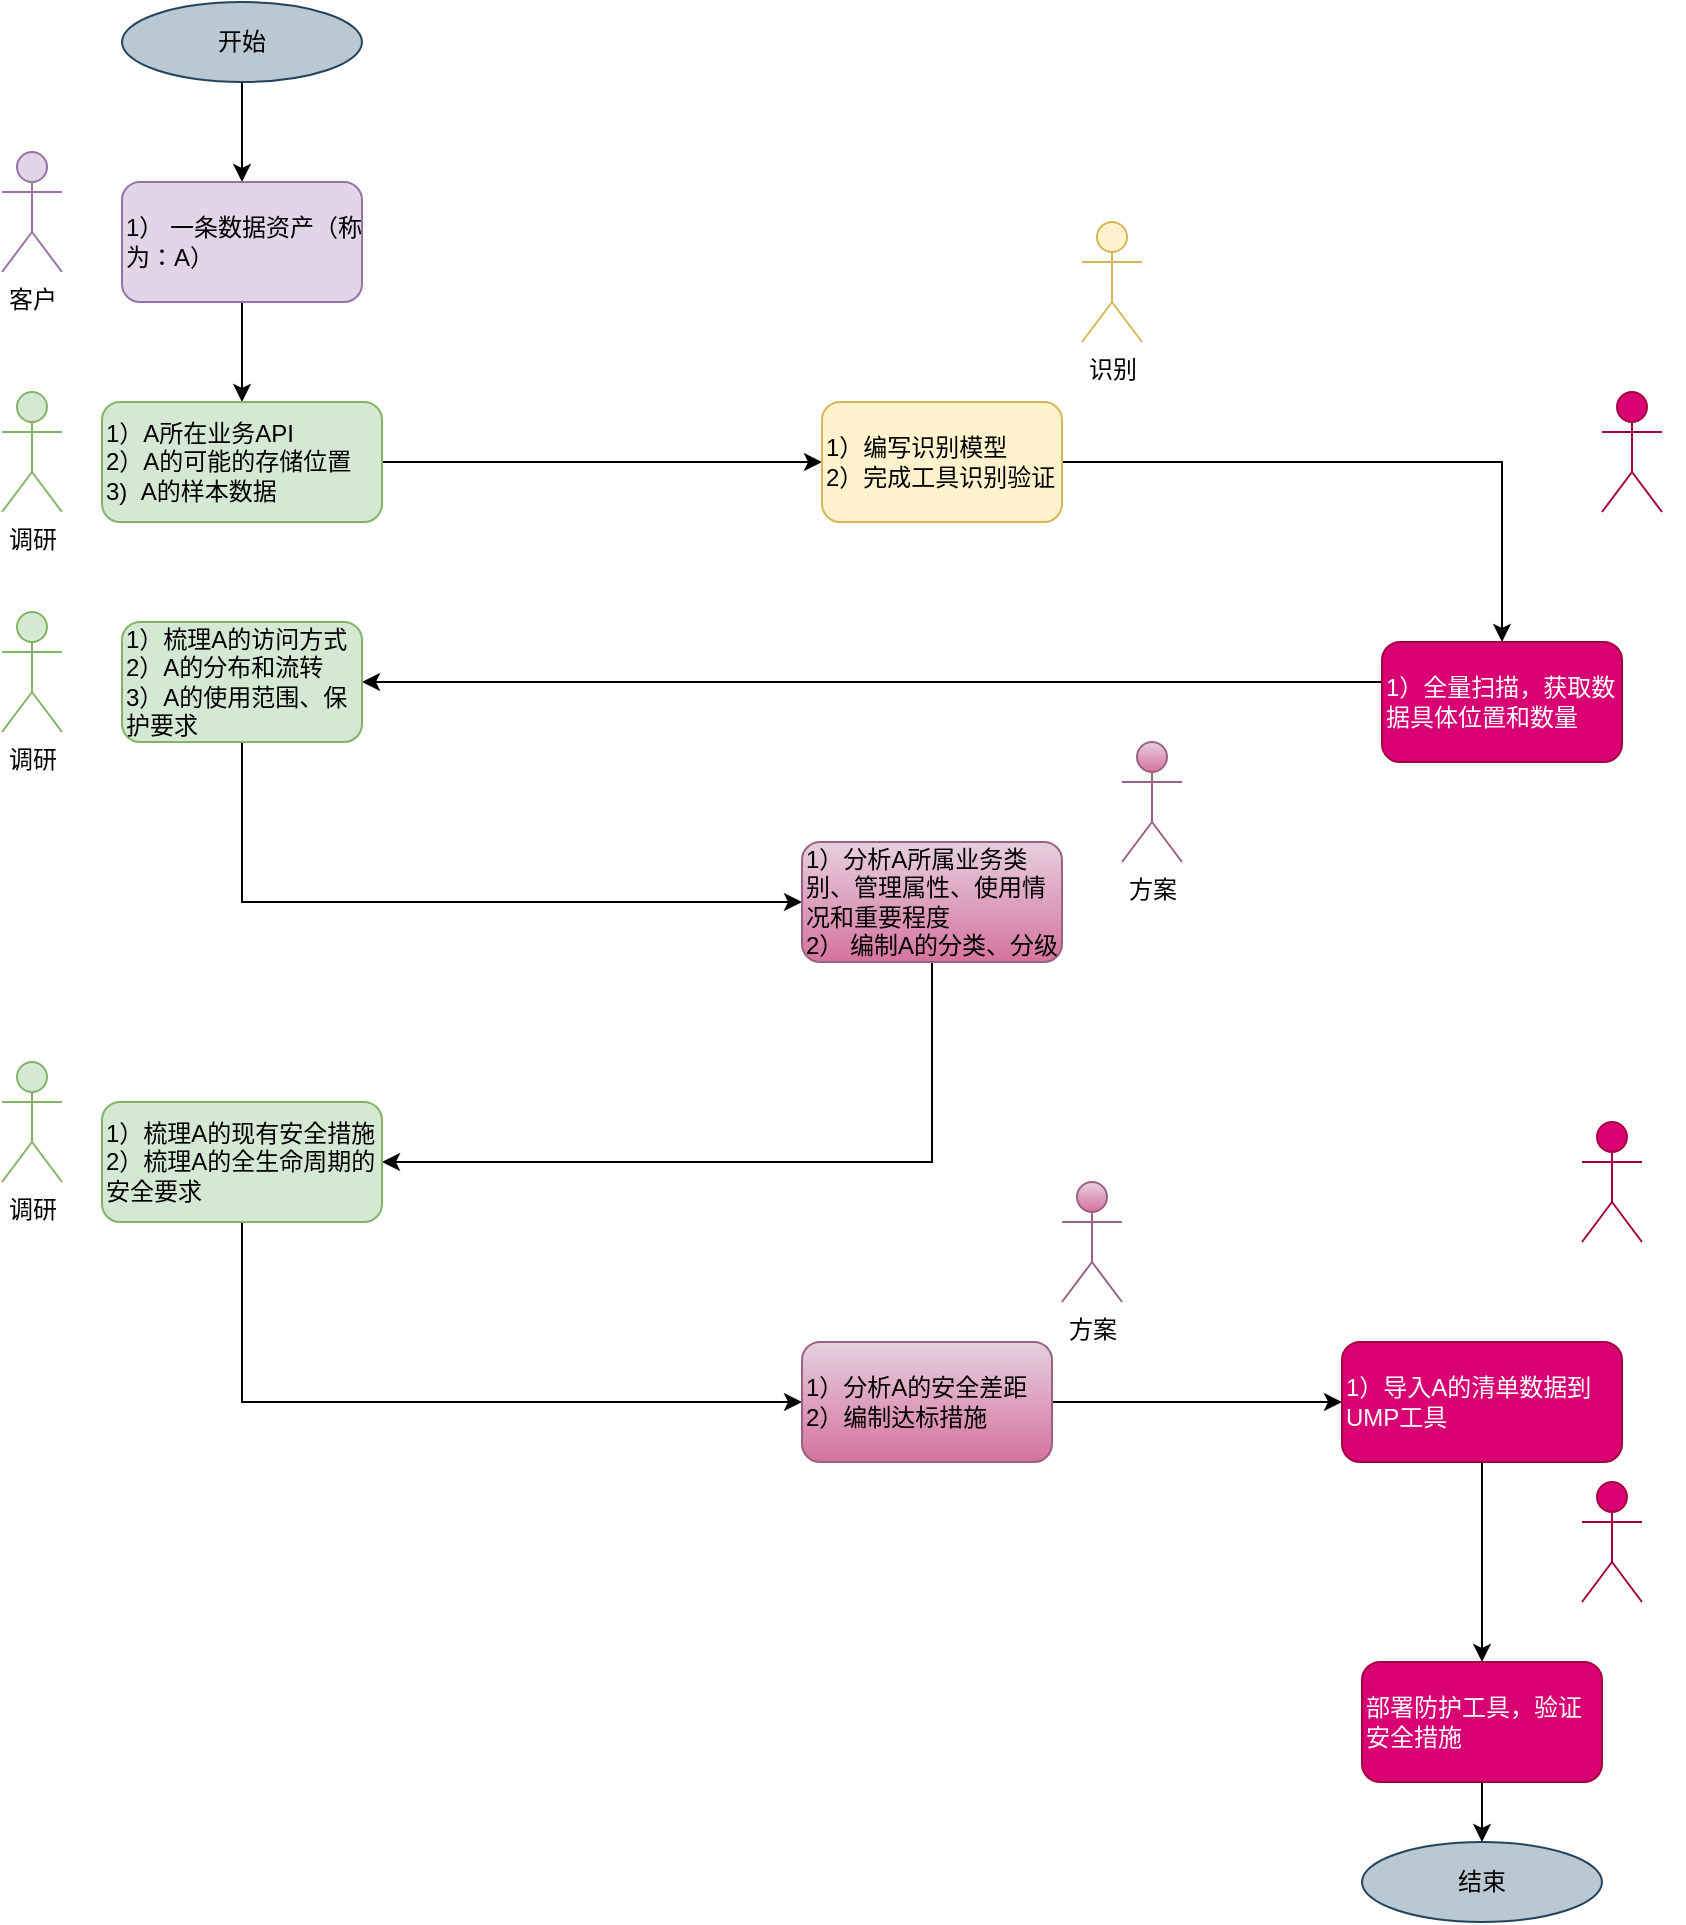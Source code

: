 <mxfile version="14.9.2" type="github"><diagram id="kgpKYQtTHZ0yAKxKKP6v" name="Page-1"><mxGraphModel dx="1038" dy="577" grid="1" gridSize="10" guides="1" tooltips="1" connect="1" arrows="1" fold="1" page="1" pageScale="1" pageWidth="850" pageHeight="1100" math="0" shadow="0"><root><mxCell id="0"/><mxCell id="1" parent="0"/><mxCell id="sIZXqxAl4OL05oFdRwKL-8" value="" style="edgeStyle=orthogonalEdgeStyle;rounded=0;orthogonalLoop=1;jettySize=auto;html=1;" edge="1" parent="1" source="sIZXqxAl4OL05oFdRwKL-6" target="sIZXqxAl4OL05oFdRwKL-7"><mxGeometry relative="1" as="geometry"/></mxCell><mxCell id="sIZXqxAl4OL05oFdRwKL-6" value="开始" style="ellipse;whiteSpace=wrap;html=1;fillColor=#bac8d3;strokeColor=#23445d;" vertex="1" parent="1"><mxGeometry x="60" y="60" width="120" height="40" as="geometry"/></mxCell><mxCell id="sIZXqxAl4OL05oFdRwKL-20" value="" style="edgeStyle=orthogonalEdgeStyle;rounded=0;orthogonalLoop=1;jettySize=auto;html=1;" edge="1" parent="1" source="sIZXqxAl4OL05oFdRwKL-7" target="sIZXqxAl4OL05oFdRwKL-11"><mxGeometry relative="1" as="geometry"/></mxCell><mxCell id="sIZXqxAl4OL05oFdRwKL-7" value="1） 一条数据资产（称为：A）" style="rounded=1;whiteSpace=wrap;html=1;align=left;fillColor=#e1d5e7;strokeColor=#9673a6;" vertex="1" parent="1"><mxGeometry x="60" y="150" width="120" height="60" as="geometry"/></mxCell><mxCell id="sIZXqxAl4OL05oFdRwKL-30" value="" style="edgeStyle=orthogonalEdgeStyle;rounded=0;orthogonalLoop=1;jettySize=auto;html=1;" edge="1" parent="1" source="sIZXqxAl4OL05oFdRwKL-11" target="sIZXqxAl4OL05oFdRwKL-21"><mxGeometry relative="1" as="geometry"><mxPoint x="290" y="310" as="targetPoint"/></mxGeometry></mxCell><mxCell id="sIZXqxAl4OL05oFdRwKL-11" value="1）A所在业务API&lt;br&gt;2）A的可能的存储位置&lt;br&gt;3)&amp;nbsp; A的样本数据" style="rounded=1;whiteSpace=wrap;html=1;align=left;fillColor=#d5e8d4;strokeColor=#82b366;" vertex="1" parent="1"><mxGeometry x="50" y="260" width="140" height="60" as="geometry"/></mxCell><mxCell id="sIZXqxAl4OL05oFdRwKL-12" value="调研" style="shape=umlActor;verticalLabelPosition=bottom;verticalAlign=top;html=1;outlineConnect=0;fillColor=#d5e8d4;strokeColor=#82b366;" vertex="1" parent="1"><mxGeometry y="255" width="30" height="60" as="geometry"/></mxCell><mxCell id="sIZXqxAl4OL05oFdRwKL-14" value="客户" style="shape=umlActor;verticalLabelPosition=bottom;verticalAlign=top;html=1;outlineConnect=0;fillColor=#e1d5e7;strokeColor=#9673a6;" vertex="1" parent="1"><mxGeometry y="135" width="30" height="60" as="geometry"/></mxCell><mxCell id="sIZXqxAl4OL05oFdRwKL-37" value="" style="edgeStyle=orthogonalEdgeStyle;rounded=0;orthogonalLoop=1;jettySize=auto;html=1;" edge="1" parent="1" source="sIZXqxAl4OL05oFdRwKL-21" target="sIZXqxAl4OL05oFdRwKL-36"><mxGeometry relative="1" as="geometry"/></mxCell><mxCell id="sIZXqxAl4OL05oFdRwKL-21" value="&lt;div style=&quot;&quot;&gt;&lt;span&gt;1）编写识别模型&lt;/span&gt;&lt;/div&gt;&lt;div style=&quot;&quot;&gt;&lt;span&gt;2）完成工具识别验证&lt;/span&gt;&lt;/div&gt;" style="rounded=1;whiteSpace=wrap;html=1;align=left;fillColor=#fff2cc;strokeColor=#d6b656;" vertex="1" parent="1"><mxGeometry x="410" y="260" width="120" height="60" as="geometry"/></mxCell><mxCell id="sIZXqxAl4OL05oFdRwKL-31" value="识别" style="shape=umlActor;verticalLabelPosition=bottom;verticalAlign=top;html=1;outlineConnect=0;fillColor=#fff2cc;strokeColor=#d6b656;" vertex="1" parent="1"><mxGeometry x="540" y="170" width="30" height="60" as="geometry"/></mxCell><mxCell id="sIZXqxAl4OL05oFdRwKL-41" value="" style="edgeStyle=orthogonalEdgeStyle;rounded=0;orthogonalLoop=1;jettySize=auto;html=1;entryX=1;entryY=0.5;entryDx=0;entryDy=0;" edge="1" parent="1" source="sIZXqxAl4OL05oFdRwKL-36" target="sIZXqxAl4OL05oFdRwKL-39"><mxGeometry relative="1" as="geometry"><Array as="points"><mxPoint x="290" y="400"/><mxPoint x="290" y="400"/></Array></mxGeometry></mxCell><mxCell id="sIZXqxAl4OL05oFdRwKL-36" value="1）全量扫描，获取数据具体位置和数量" style="rounded=1;whiteSpace=wrap;html=1;align=left;fillColor=#d80073;strokeColor=#A50040;fontColor=#ffffff;" vertex="1" parent="1"><mxGeometry x="690" y="380" width="120" height="60" as="geometry"/></mxCell><mxCell id="sIZXqxAl4OL05oFdRwKL-38" value="识别工具" style="shape=umlActor;verticalLabelPosition=bottom;verticalAlign=top;html=1;outlineConnect=0;fillColor=#d80073;strokeColor=#A50040;fontColor=#ffffff;" vertex="1" parent="1"><mxGeometry x="800" y="255" width="30" height="60" as="geometry"/></mxCell><mxCell id="sIZXqxAl4OL05oFdRwKL-46" value="" style="edgeStyle=orthogonalEdgeStyle;rounded=0;orthogonalLoop=1;jettySize=auto;html=1;entryX=0;entryY=0.5;entryDx=0;entryDy=0;" edge="1" parent="1" source="sIZXqxAl4OL05oFdRwKL-39" target="sIZXqxAl4OL05oFdRwKL-42"><mxGeometry relative="1" as="geometry"><Array as="points"><mxPoint x="120" y="510"/></Array></mxGeometry></mxCell><mxCell id="sIZXqxAl4OL05oFdRwKL-39" value="1）梳理A的访问方式&lt;br&gt;2）A的分布和流转&lt;br&gt;3）A的使用范围、保护要求" style="rounded=1;whiteSpace=wrap;html=1;align=left;fillColor=#d5e8d4;strokeColor=#82b366;" vertex="1" parent="1"><mxGeometry x="60" y="370" width="120" height="60" as="geometry"/></mxCell><mxCell id="sIZXqxAl4OL05oFdRwKL-40" value="调研" style="shape=umlActor;verticalLabelPosition=bottom;verticalAlign=top;html=1;outlineConnect=0;fillColor=#d5e8d4;strokeColor=#82b366;" vertex="1" parent="1"><mxGeometry y="365" width="30" height="60" as="geometry"/></mxCell><mxCell id="sIZXqxAl4OL05oFdRwKL-50" value="" style="edgeStyle=orthogonalEdgeStyle;rounded=0;orthogonalLoop=1;jettySize=auto;html=1;" edge="1" parent="1" source="sIZXqxAl4OL05oFdRwKL-42" target="sIZXqxAl4OL05oFdRwKL-48"><mxGeometry relative="1" as="geometry"><Array as="points"><mxPoint x="465" y="640"/></Array></mxGeometry></mxCell><mxCell id="sIZXqxAl4OL05oFdRwKL-42" value="1）分析A所属业务类别、管理属性、使用情况和重要程度&lt;br&gt;2） 编制A的分类、分级" style="rounded=1;whiteSpace=wrap;html=1;align=left;gradientColor=#d5739d;fillColor=#e6d0de;strokeColor=#996185;" vertex="1" parent="1"><mxGeometry x="400" y="480" width="130" height="60" as="geometry"/></mxCell><mxCell id="sIZXqxAl4OL05oFdRwKL-47" value="方案" style="shape=umlActor;verticalLabelPosition=bottom;verticalAlign=top;html=1;outlineConnect=0;gradientColor=#d5739d;fillColor=#e6d0de;strokeColor=#996185;" vertex="1" parent="1"><mxGeometry x="560" y="430" width="30" height="60" as="geometry"/></mxCell><mxCell id="sIZXqxAl4OL05oFdRwKL-54" value="" style="edgeStyle=orthogonalEdgeStyle;rounded=0;orthogonalLoop=1;jettySize=auto;html=1;entryX=0;entryY=0.5;entryDx=0;entryDy=0;" edge="1" parent="1" source="sIZXqxAl4OL05oFdRwKL-48" target="sIZXqxAl4OL05oFdRwKL-51"><mxGeometry relative="1" as="geometry"><mxPoint x="120" y="750" as="targetPoint"/><Array as="points"><mxPoint x="120" y="760"/></Array></mxGeometry></mxCell><mxCell id="sIZXqxAl4OL05oFdRwKL-48" value="1）梳理A的现有安全措施&lt;br&gt;2）梳理A的全生命周期的安全要求" style="rounded=1;whiteSpace=wrap;html=1;align=left;fillColor=#d5e8d4;strokeColor=#82b366;" vertex="1" parent="1"><mxGeometry x="50" y="610" width="140" height="60" as="geometry"/></mxCell><mxCell id="sIZXqxAl4OL05oFdRwKL-49" value="调研" style="shape=umlActor;verticalLabelPosition=bottom;verticalAlign=top;html=1;outlineConnect=0;fillColor=#d5e8d4;strokeColor=#82b366;" vertex="1" parent="1"><mxGeometry y="590" width="30" height="60" as="geometry"/></mxCell><mxCell id="sIZXqxAl4OL05oFdRwKL-58" value="" style="edgeStyle=orthogonalEdgeStyle;rounded=0;orthogonalLoop=1;jettySize=auto;html=1;" edge="1" parent="1" source="sIZXqxAl4OL05oFdRwKL-51" target="sIZXqxAl4OL05oFdRwKL-57"><mxGeometry relative="1" as="geometry"/></mxCell><mxCell id="sIZXqxAl4OL05oFdRwKL-51" value="1）分析A的安全差距&lt;br&gt;2）编制达标措施" style="rounded=1;whiteSpace=wrap;html=1;align=left;gradientColor=#d5739d;fillColor=#e6d0de;strokeColor=#996185;" vertex="1" parent="1"><mxGeometry x="400" y="730" width="125" height="60" as="geometry"/></mxCell><mxCell id="sIZXqxAl4OL05oFdRwKL-52" value="方案" style="shape=umlActor;verticalLabelPosition=bottom;verticalAlign=top;html=1;outlineConnect=0;gradientColor=#d5739d;fillColor=#e6d0de;strokeColor=#996185;" vertex="1" parent="1"><mxGeometry x="530" y="650" width="30" height="60" as="geometry"/></mxCell><mxCell id="sIZXqxAl4OL05oFdRwKL-62" value="" style="edgeStyle=orthogonalEdgeStyle;rounded=0;orthogonalLoop=1;jettySize=auto;html=1;" edge="1" parent="1" source="sIZXqxAl4OL05oFdRwKL-57" target="sIZXqxAl4OL05oFdRwKL-61"><mxGeometry relative="1" as="geometry"/></mxCell><mxCell id="sIZXqxAl4OL05oFdRwKL-57" value="1）导入A的清单数据到UMP工具" style="rounded=1;whiteSpace=wrap;html=1;align=left;fillColor=#d80073;strokeColor=#A50040;fontColor=#ffffff;" vertex="1" parent="1"><mxGeometry x="670" y="730" width="140" height="60" as="geometry"/></mxCell><mxCell id="sIZXqxAl4OL05oFdRwKL-59" value="分类分级工具" style="shape=umlActor;verticalLabelPosition=bottom;verticalAlign=top;html=1;outlineConnect=0;fillColor=#d80073;strokeColor=#A50040;fontColor=#ffffff;" vertex="1" parent="1"><mxGeometry x="790" y="620" width="30" height="60" as="geometry"/></mxCell><mxCell id="sIZXqxAl4OL05oFdRwKL-64" value="" style="edgeStyle=orthogonalEdgeStyle;rounded=0;orthogonalLoop=1;jettySize=auto;html=1;" edge="1" parent="1" source="sIZXqxAl4OL05oFdRwKL-61" target="sIZXqxAl4OL05oFdRwKL-63"><mxGeometry relative="1" as="geometry"/></mxCell><mxCell id="sIZXqxAl4OL05oFdRwKL-61" value="部署防护工具，验证安全措施" style="rounded=1;whiteSpace=wrap;html=1;align=left;fillColor=#d80073;strokeColor=#A50040;fontColor=#ffffff;" vertex="1" parent="1"><mxGeometry x="680" y="890" width="120" height="60" as="geometry"/></mxCell><mxCell id="sIZXqxAl4OL05oFdRwKL-63" value="结束" style="ellipse;whiteSpace=wrap;html=1;align=center;fillColor=#bac8d3;strokeColor=#23445d;" vertex="1" parent="1"><mxGeometry x="680" y="980" width="120" height="40" as="geometry"/></mxCell><mxCell id="sIZXqxAl4OL05oFdRwKL-65" value="防护工具" style="shape=umlActor;verticalLabelPosition=bottom;verticalAlign=top;html=1;outlineConnect=0;fillColor=#d80073;strokeColor=#A50040;fontColor=#ffffff;" vertex="1" parent="1"><mxGeometry x="790" y="800" width="30" height="60" as="geometry"/></mxCell></root></mxGraphModel></diagram></mxfile>